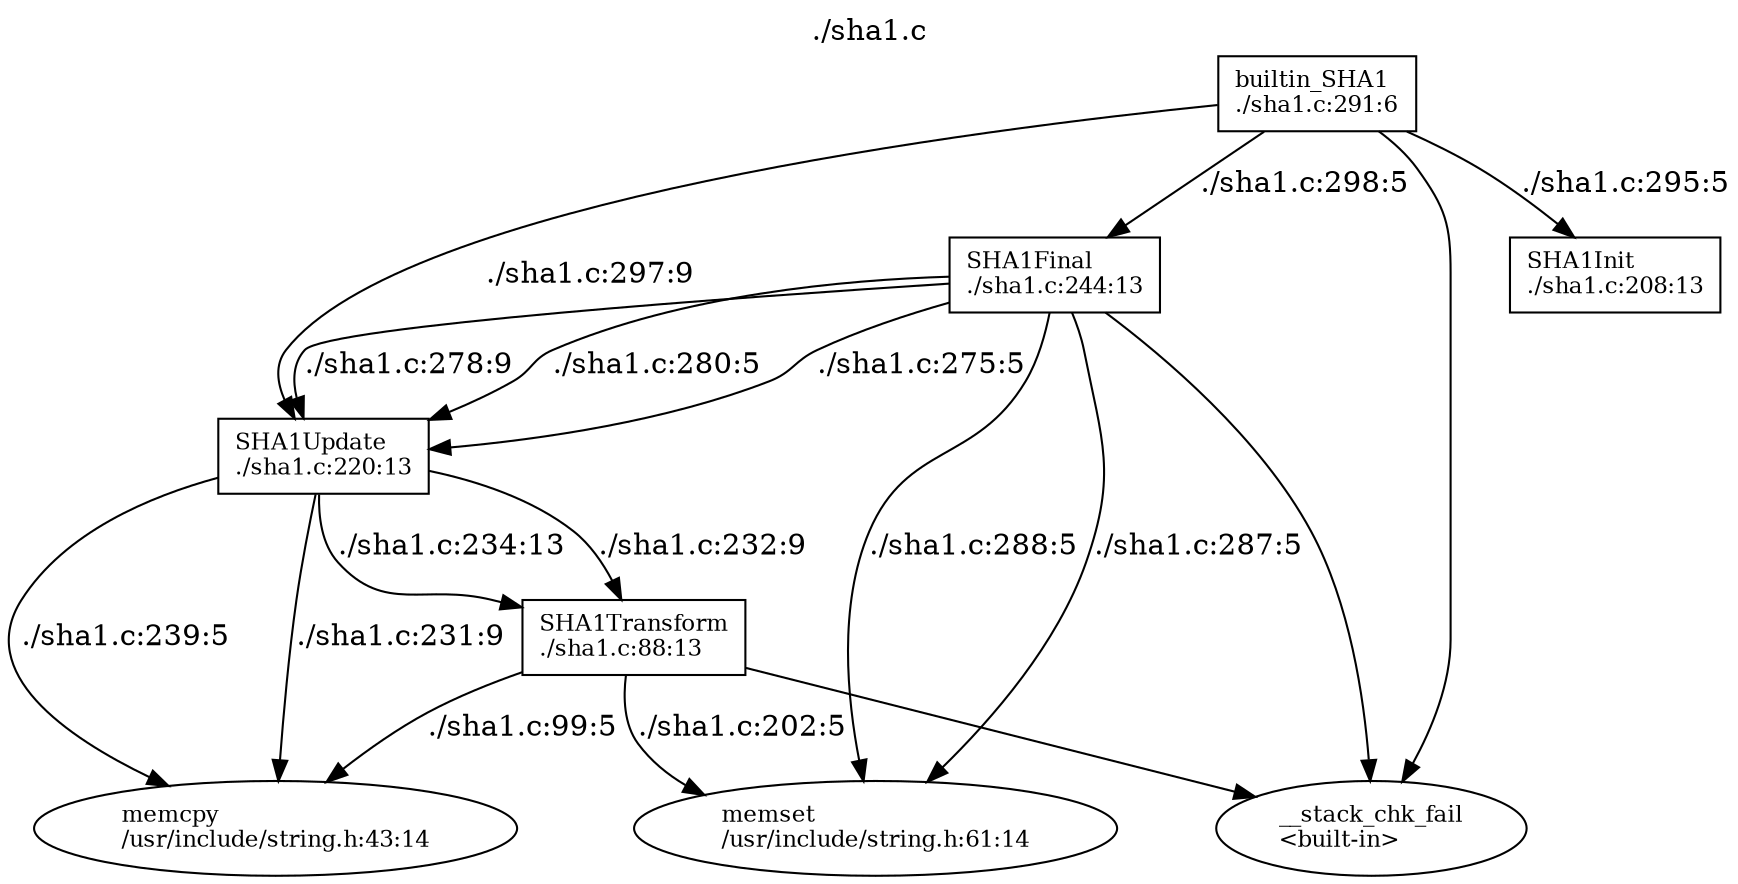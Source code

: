 digraph GRAPH_0 {

  // Generated by Graph::Easy 0.76 at Thu Jan 25 07:04:09 2024

  edge [ arrowhead=normal ];
  graph [ label="./sha1.c", labelloc=top ];
  node [
    fillcolor=white,
    fontsize=11,
    shape=box,
    style=filled ];

  "./sha1.c:SHA1Final" [ label="SHA1Final\l./sha1.c:244:13\l" ]
  "./sha1.c:SHA1Init" [ label="SHA1Init\l./sha1.c:208:13\l" ]
  "./sha1.c:SHA1Transform" [ label="SHA1Transform\l./sha1.c:88:13\l" ]
  "./sha1.c:SHA1Update" [ label="SHA1Update\l./sha1.c:220:13\l" ]
  __stack_chk_fail [ label="__stack_chk_fail\l<built-in>\l", shape=ellipse ]
  "builtin_SHA1" [ label="builtin_SHA1\l./sha1.c:291:6\l" ]
  memcpy [ label="memcpy\l/usr/include/string.h:43:14\l", shape=ellipse ]
  memset [ label="memset\l/usr/include/string.h:61:14\l", shape=ellipse ]

  "./sha1.c:SHA1Transform" -> __stack_chk_fail [ color="#000000" ]
  "./sha1.c:SHA1Transform" -> memset [ color="#000000", fontcolor="#000000", label="./sha1.c:202:5" ]
  "./sha1.c:SHA1Transform" -> memcpy [ color="#000000", fontcolor="#000000", label="./sha1.c:99:5" ]
  "./sha1.c:SHA1Update" -> memcpy [ color="#000000", fontcolor="#000000", label="./sha1.c:239:5" ]
  "./sha1.c:SHA1Update" -> memcpy [ color="#000000", fontcolor="#000000", label="./sha1.c:231:9" ]
  "./sha1.c:SHA1Update" -> "./sha1.c:SHA1Transform" [ color="#000000", fontcolor="#000000", label="./sha1.c:232:9" ]
  "./sha1.c:SHA1Update" -> "./sha1.c:SHA1Transform" [ color="#000000", fontcolor="#000000", label="./sha1.c:234:13" ]
  "./sha1.c:SHA1Final" -> "./sha1.c:SHA1Update" [ color="#000000", fontcolor="#000000", label="./sha1.c:275:5" ]
  "./sha1.c:SHA1Final" -> "./sha1.c:SHA1Update" [ color="#000000", fontcolor="#000000", label="./sha1.c:278:9" ]
  "./sha1.c:SHA1Final" -> "./sha1.c:SHA1Update" [ color="#000000", fontcolor="#000000", label="./sha1.c:280:5" ]
  "./sha1.c:SHA1Final" -> __stack_chk_fail [ color="#000000" ]
  "./sha1.c:SHA1Final" -> memset [ color="#000000", fontcolor="#000000", label="./sha1.c:287:5" ]
  "./sha1.c:SHA1Final" -> memset [ color="#000000", fontcolor="#000000", label="./sha1.c:288:5" ]
  "builtin_SHA1" -> "./sha1.c:SHA1Update" [ color="#000000", fontcolor="#000000", label="./sha1.c:297:9" ]
  "builtin_SHA1" -> "./sha1.c:SHA1Init" [ color="#000000", fontcolor="#000000", label="./sha1.c:295:5" ]
  "builtin_SHA1" -> __stack_chk_fail [ color="#000000" ]
  "builtin_SHA1" -> "./sha1.c:SHA1Final" [ color="#000000", fontcolor="#000000", label="./sha1.c:298:5" ]

}
